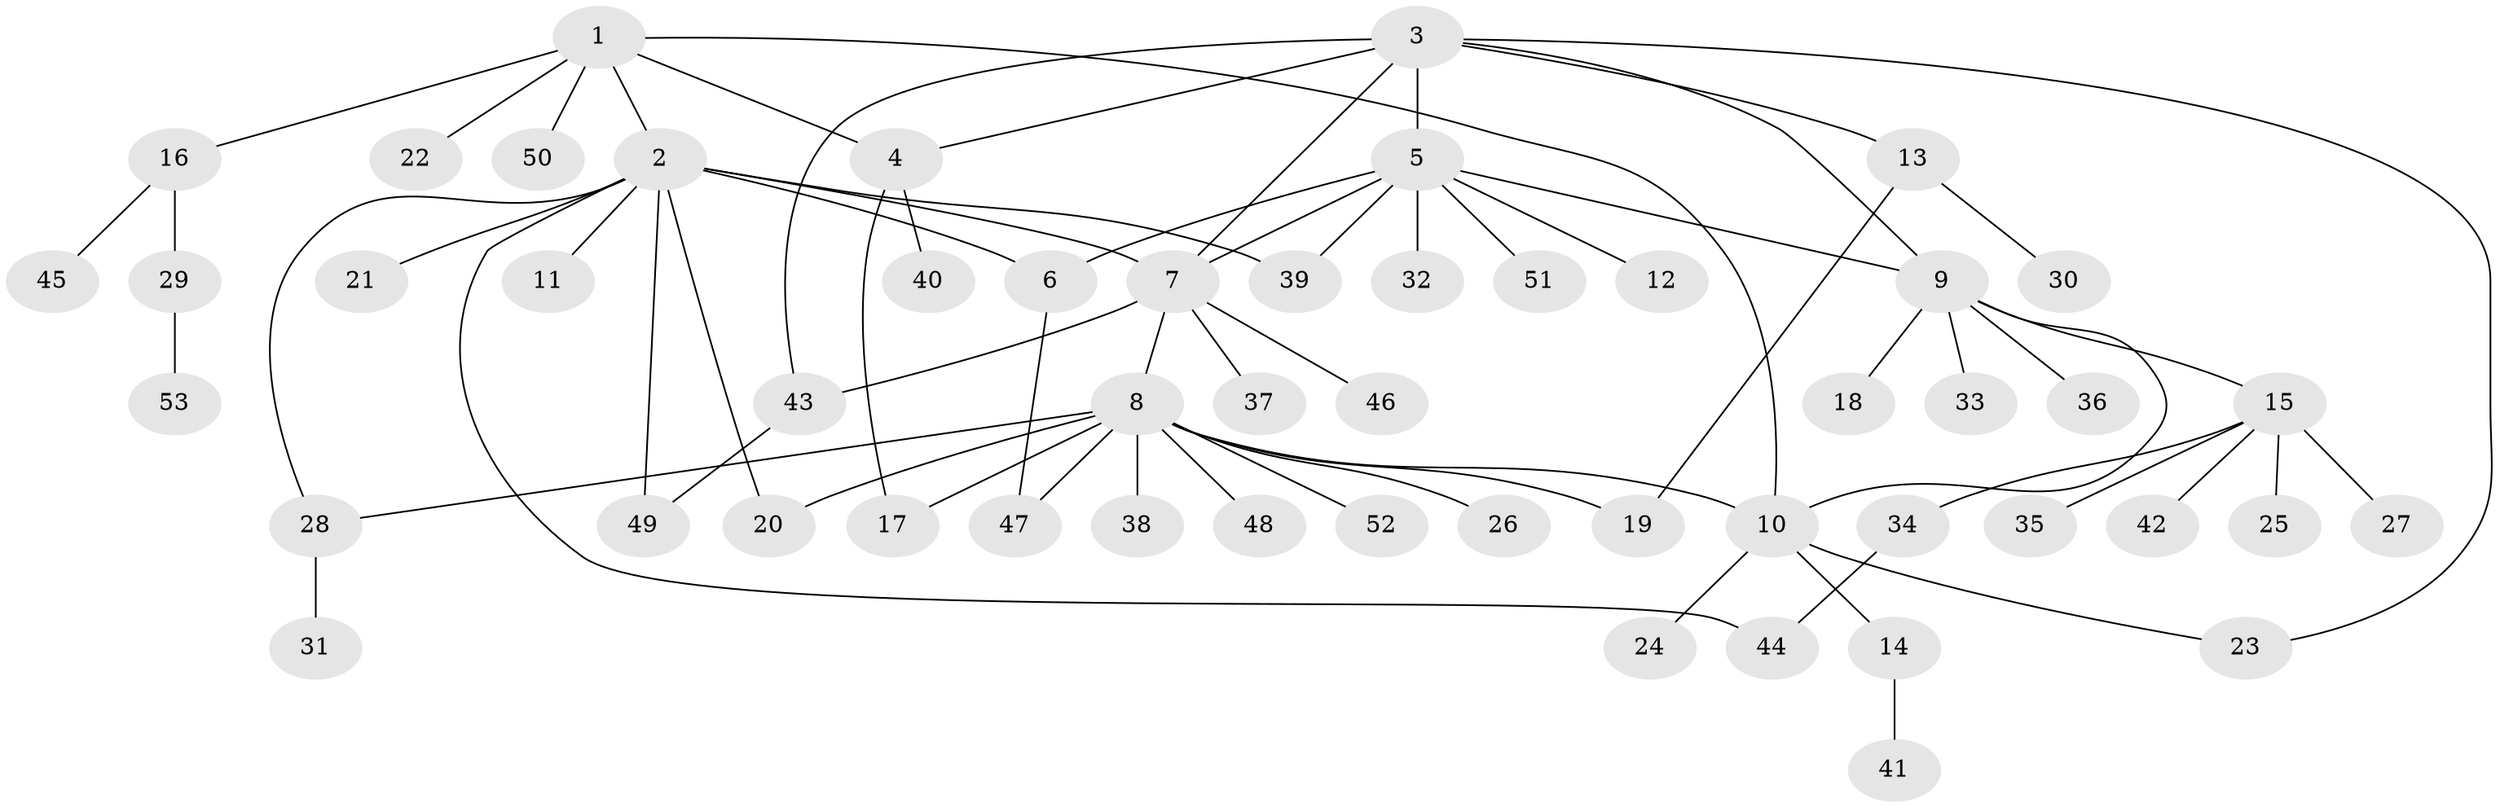 // coarse degree distribution, {5: 0.09375, 7: 0.09375, 8: 0.03125, 4: 0.03125, 6: 0.03125, 3: 0.0625, 1: 0.5, 2: 0.15625}
// Generated by graph-tools (version 1.1) at 2025/52/03/04/25 22:52:24]
// undirected, 53 vertices, 68 edges
graph export_dot {
  node [color=gray90,style=filled];
  1;
  2;
  3;
  4;
  5;
  6;
  7;
  8;
  9;
  10;
  11;
  12;
  13;
  14;
  15;
  16;
  17;
  18;
  19;
  20;
  21;
  22;
  23;
  24;
  25;
  26;
  27;
  28;
  29;
  30;
  31;
  32;
  33;
  34;
  35;
  36;
  37;
  38;
  39;
  40;
  41;
  42;
  43;
  44;
  45;
  46;
  47;
  48;
  49;
  50;
  51;
  52;
  53;
  1 -- 2;
  1 -- 4;
  1 -- 10;
  1 -- 16;
  1 -- 22;
  1 -- 50;
  2 -- 6;
  2 -- 7;
  2 -- 11;
  2 -- 20;
  2 -- 21;
  2 -- 28;
  2 -- 39;
  2 -- 44;
  2 -- 49;
  3 -- 4;
  3 -- 5;
  3 -- 7;
  3 -- 9;
  3 -- 13;
  3 -- 23;
  3 -- 43;
  4 -- 17;
  4 -- 40;
  5 -- 6;
  5 -- 7;
  5 -- 9;
  5 -- 12;
  5 -- 32;
  5 -- 39;
  5 -- 51;
  6 -- 47;
  7 -- 8;
  7 -- 37;
  7 -- 43;
  7 -- 46;
  8 -- 10;
  8 -- 17;
  8 -- 19;
  8 -- 20;
  8 -- 26;
  8 -- 28;
  8 -- 38;
  8 -- 47;
  8 -- 48;
  8 -- 52;
  9 -- 10;
  9 -- 15;
  9 -- 18;
  9 -- 33;
  9 -- 36;
  10 -- 14;
  10 -- 23;
  10 -- 24;
  13 -- 19;
  13 -- 30;
  14 -- 41;
  15 -- 25;
  15 -- 27;
  15 -- 34;
  15 -- 35;
  15 -- 42;
  16 -- 29;
  16 -- 45;
  28 -- 31;
  29 -- 53;
  34 -- 44;
  43 -- 49;
}
